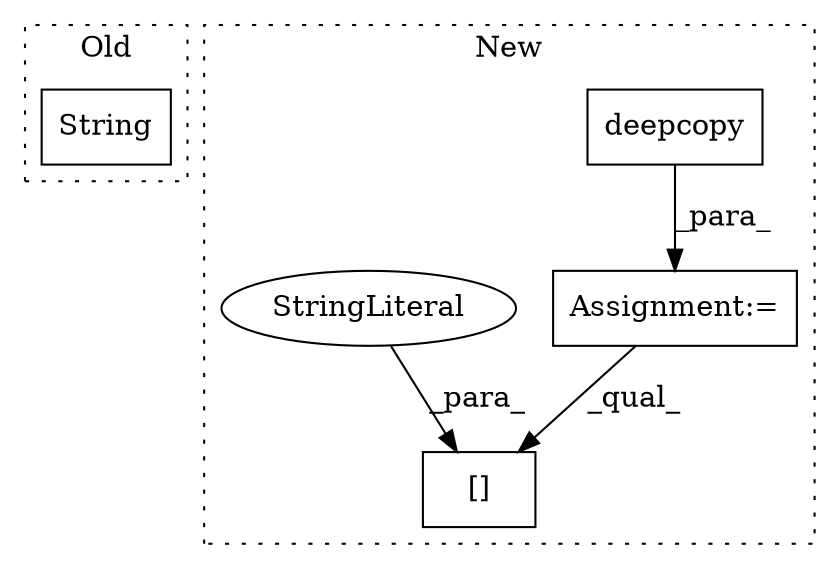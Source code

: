 digraph G {
subgraph cluster0 {
1 [label="String" a="32" s="4786,4801" l="7,1" shape="box"];
label = "Old";
style="dotted";
}
subgraph cluster1 {
2 [label="deepcopy" a="32" s="4610,4629" l="9,1" shape="box"];
3 [label="[]" a="2" s="4912,4950" l="24,1" shape="box"];
4 [label="StringLiteral" a="45" s="4936" l="14" shape="ellipse"];
5 [label="Assignment:=" a="7" s="4609" l="1" shape="box"];
label = "New";
style="dotted";
}
2 -> 5 [label="_para_"];
4 -> 3 [label="_para_"];
5 -> 3 [label="_qual_"];
}